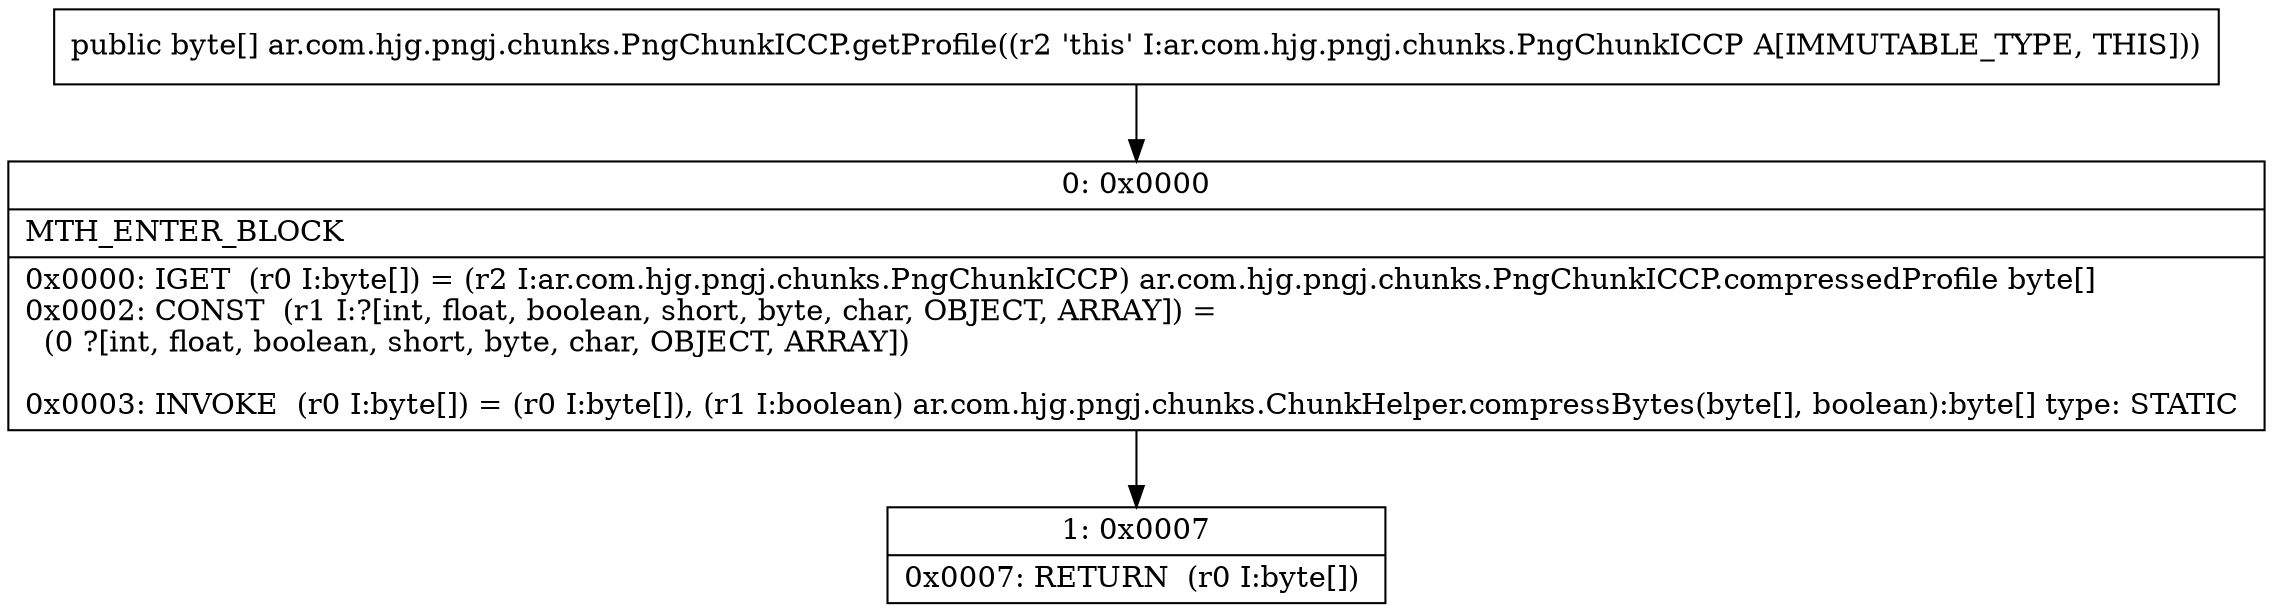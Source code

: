 digraph "CFG forar.com.hjg.pngj.chunks.PngChunkICCP.getProfile()[B" {
Node_0 [shape=record,label="{0\:\ 0x0000|MTH_ENTER_BLOCK\l|0x0000: IGET  (r0 I:byte[]) = (r2 I:ar.com.hjg.pngj.chunks.PngChunkICCP) ar.com.hjg.pngj.chunks.PngChunkICCP.compressedProfile byte[] \l0x0002: CONST  (r1 I:?[int, float, boolean, short, byte, char, OBJECT, ARRAY]) = \l  (0 ?[int, float, boolean, short, byte, char, OBJECT, ARRAY])\l \l0x0003: INVOKE  (r0 I:byte[]) = (r0 I:byte[]), (r1 I:boolean) ar.com.hjg.pngj.chunks.ChunkHelper.compressBytes(byte[], boolean):byte[] type: STATIC \l}"];
Node_1 [shape=record,label="{1\:\ 0x0007|0x0007: RETURN  (r0 I:byte[]) \l}"];
MethodNode[shape=record,label="{public byte[] ar.com.hjg.pngj.chunks.PngChunkICCP.getProfile((r2 'this' I:ar.com.hjg.pngj.chunks.PngChunkICCP A[IMMUTABLE_TYPE, THIS])) }"];
MethodNode -> Node_0;
Node_0 -> Node_1;
}

